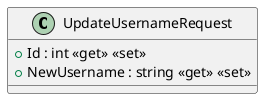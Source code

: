 @startuml
class UpdateUsernameRequest {
    + Id : int <<get>> <<set>>
    + NewUsername : string <<get>> <<set>>
}
@enduml
